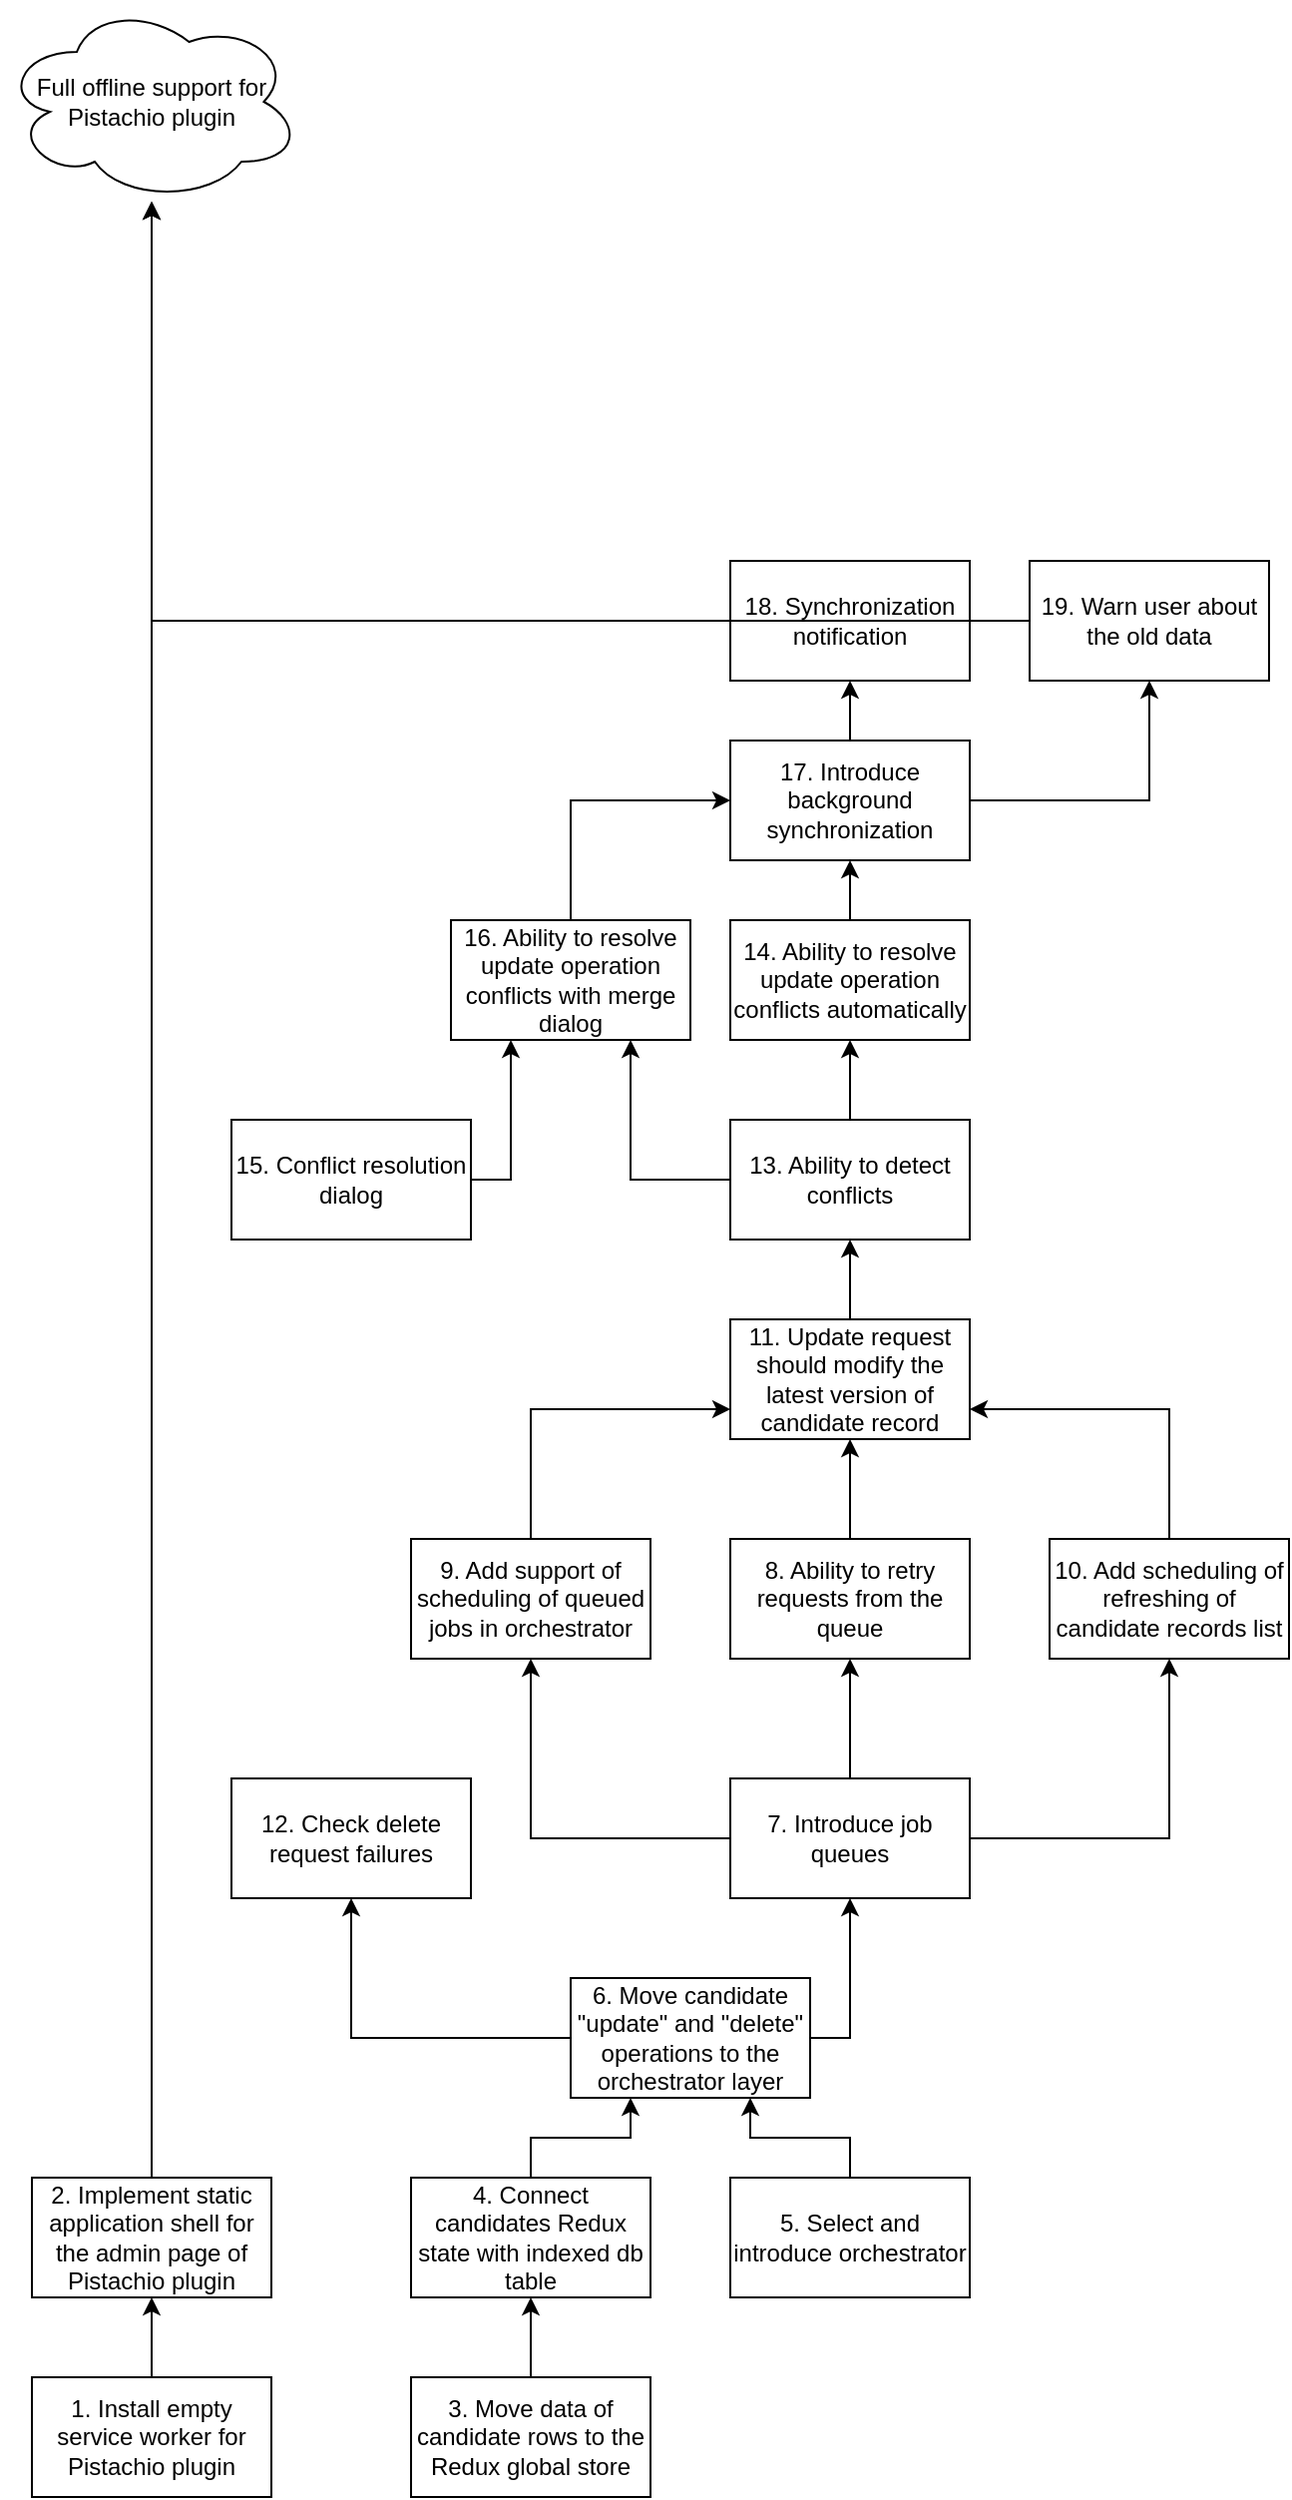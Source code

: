 <mxfile version="20.2.3" type="github">
  <diagram id="1GaKdVyMht3T5XDp56yV" name="Page-1">
    <mxGraphModel dx="1145" dy="1733" grid="1" gridSize="10" guides="1" tooltips="1" connect="1" arrows="1" fold="1" page="1" pageScale="1" pageWidth="850" pageHeight="1100" math="0" shadow="0">
      <root>
        <mxCell id="0" />
        <mxCell id="1" parent="0" />
        <mxCell id="nsW-v02mXw-lNhzaYfIK-1" value="Full offline support for Pistachio plugin" style="ellipse;shape=cloud;whiteSpace=wrap;html=1;" vertex="1" parent="1">
          <mxGeometry x="175" y="-350" width="150" height="100" as="geometry" />
        </mxCell>
        <mxCell id="nsW-v02mXw-lNhzaYfIK-4" style="edgeStyle=orthogonalEdgeStyle;rounded=0;orthogonalLoop=1;jettySize=auto;html=1;entryX=0.5;entryY=1;entryDx=0;entryDy=0;" edge="1" parent="1" source="nsW-v02mXw-lNhzaYfIK-2" target="nsW-v02mXw-lNhzaYfIK-3">
          <mxGeometry relative="1" as="geometry" />
        </mxCell>
        <mxCell id="nsW-v02mXw-lNhzaYfIK-2" value="1. Install empty service worker for Pistachio plugin" style="rounded=0;whiteSpace=wrap;html=1;" vertex="1" parent="1">
          <mxGeometry x="190" y="840" width="120" height="60" as="geometry" />
        </mxCell>
        <mxCell id="nsW-v02mXw-lNhzaYfIK-41" style="edgeStyle=orthogonalEdgeStyle;rounded=0;orthogonalLoop=1;jettySize=auto;html=1;" edge="1" parent="1" source="nsW-v02mXw-lNhzaYfIK-3" target="nsW-v02mXw-lNhzaYfIK-1">
          <mxGeometry relative="1" as="geometry" />
        </mxCell>
        <mxCell id="nsW-v02mXw-lNhzaYfIK-3" value="2. Implement static application shell for the admin page of Pistachio plugin" style="rounded=0;whiteSpace=wrap;html=1;" vertex="1" parent="1">
          <mxGeometry x="190" y="740" width="120" height="60" as="geometry" />
        </mxCell>
        <mxCell id="nsW-v02mXw-lNhzaYfIK-7" style="edgeStyle=orthogonalEdgeStyle;rounded=0;orthogonalLoop=1;jettySize=auto;html=1;entryX=0.5;entryY=1;entryDx=0;entryDy=0;" edge="1" parent="1" source="nsW-v02mXw-lNhzaYfIK-5" target="nsW-v02mXw-lNhzaYfIK-6">
          <mxGeometry relative="1" as="geometry" />
        </mxCell>
        <mxCell id="nsW-v02mXw-lNhzaYfIK-5" value="3. Move data of candidate rows to the Redux global store" style="rounded=0;whiteSpace=wrap;html=1;" vertex="1" parent="1">
          <mxGeometry x="380" y="840" width="120" height="60" as="geometry" />
        </mxCell>
        <mxCell id="nsW-v02mXw-lNhzaYfIK-10" style="edgeStyle=orthogonalEdgeStyle;rounded=0;orthogonalLoop=1;jettySize=auto;html=1;entryX=0.25;entryY=1;entryDx=0;entryDy=0;" edge="1" parent="1" source="nsW-v02mXw-lNhzaYfIK-6" target="nsW-v02mXw-lNhzaYfIK-9">
          <mxGeometry relative="1" as="geometry" />
        </mxCell>
        <mxCell id="nsW-v02mXw-lNhzaYfIK-6" value="4. Connect candidates Redux state with indexed db table" style="rounded=0;whiteSpace=wrap;html=1;" vertex="1" parent="1">
          <mxGeometry x="380" y="740" width="120" height="60" as="geometry" />
        </mxCell>
        <mxCell id="nsW-v02mXw-lNhzaYfIK-11" style="edgeStyle=orthogonalEdgeStyle;rounded=0;orthogonalLoop=1;jettySize=auto;html=1;entryX=0.75;entryY=1;entryDx=0;entryDy=0;" edge="1" parent="1" source="nsW-v02mXw-lNhzaYfIK-8" target="nsW-v02mXw-lNhzaYfIK-9">
          <mxGeometry relative="1" as="geometry" />
        </mxCell>
        <mxCell id="nsW-v02mXw-lNhzaYfIK-13" style="edgeStyle=orthogonalEdgeStyle;rounded=0;orthogonalLoop=1;jettySize=auto;html=1;exitX=1;exitY=0.5;exitDx=0;exitDy=0;entryX=0.5;entryY=1;entryDx=0;entryDy=0;" edge="1" parent="1" source="nsW-v02mXw-lNhzaYfIK-9" target="nsW-v02mXw-lNhzaYfIK-12">
          <mxGeometry relative="1" as="geometry" />
        </mxCell>
        <mxCell id="nsW-v02mXw-lNhzaYfIK-8" value="5. Select and introduce orchestrator" style="rounded=0;whiteSpace=wrap;html=1;" vertex="1" parent="1">
          <mxGeometry x="540" y="740" width="120" height="60" as="geometry" />
        </mxCell>
        <mxCell id="nsW-v02mXw-lNhzaYfIK-26" style="edgeStyle=orthogonalEdgeStyle;rounded=0;orthogonalLoop=1;jettySize=auto;html=1;entryX=0.5;entryY=1;entryDx=0;entryDy=0;" edge="1" parent="1" source="nsW-v02mXw-lNhzaYfIK-9" target="nsW-v02mXw-lNhzaYfIK-25">
          <mxGeometry relative="1" as="geometry" />
        </mxCell>
        <mxCell id="nsW-v02mXw-lNhzaYfIK-9" value="6. Move candidate &quot;update&quot; and &quot;delete&quot; operations to the orchestrator layer" style="rounded=0;whiteSpace=wrap;html=1;" vertex="1" parent="1">
          <mxGeometry x="460" y="640" width="120" height="60" as="geometry" />
        </mxCell>
        <mxCell id="nsW-v02mXw-lNhzaYfIK-15" style="edgeStyle=orthogonalEdgeStyle;rounded=0;orthogonalLoop=1;jettySize=auto;html=1;entryX=0.5;entryY=1;entryDx=0;entryDy=0;" edge="1" parent="1" source="nsW-v02mXw-lNhzaYfIK-12" target="nsW-v02mXw-lNhzaYfIK-14">
          <mxGeometry relative="1" as="geometry" />
        </mxCell>
        <mxCell id="nsW-v02mXw-lNhzaYfIK-17" style="edgeStyle=orthogonalEdgeStyle;rounded=0;orthogonalLoop=1;jettySize=auto;html=1;entryX=0.5;entryY=1;entryDx=0;entryDy=0;exitX=0;exitY=0.5;exitDx=0;exitDy=0;" edge="1" parent="1" source="nsW-v02mXw-lNhzaYfIK-12" target="nsW-v02mXw-lNhzaYfIK-16">
          <mxGeometry relative="1" as="geometry" />
        </mxCell>
        <mxCell id="nsW-v02mXw-lNhzaYfIK-19" style="edgeStyle=orthogonalEdgeStyle;rounded=0;orthogonalLoop=1;jettySize=auto;html=1;entryX=0.5;entryY=1;entryDx=0;entryDy=0;" edge="1" parent="1" source="nsW-v02mXw-lNhzaYfIK-12" target="nsW-v02mXw-lNhzaYfIK-18">
          <mxGeometry relative="1" as="geometry" />
        </mxCell>
        <mxCell id="nsW-v02mXw-lNhzaYfIK-12" value="7. Introduce job queues" style="rounded=0;whiteSpace=wrap;html=1;" vertex="1" parent="1">
          <mxGeometry x="540" y="540" width="120" height="60" as="geometry" />
        </mxCell>
        <mxCell id="nsW-v02mXw-lNhzaYfIK-22" style="edgeStyle=orthogonalEdgeStyle;rounded=0;orthogonalLoop=1;jettySize=auto;html=1;entryX=0.5;entryY=1;entryDx=0;entryDy=0;" edge="1" parent="1" source="nsW-v02mXw-lNhzaYfIK-14" target="nsW-v02mXw-lNhzaYfIK-21">
          <mxGeometry relative="1" as="geometry" />
        </mxCell>
        <mxCell id="nsW-v02mXw-lNhzaYfIK-14" value="8. Ability to retry requests from the queue" style="rounded=0;whiteSpace=wrap;html=1;" vertex="1" parent="1">
          <mxGeometry x="540" y="420" width="120" height="60" as="geometry" />
        </mxCell>
        <mxCell id="nsW-v02mXw-lNhzaYfIK-24" style="edgeStyle=orthogonalEdgeStyle;rounded=0;orthogonalLoop=1;jettySize=auto;html=1;entryX=0;entryY=0.75;entryDx=0;entryDy=0;exitX=0.5;exitY=0;exitDx=0;exitDy=0;" edge="1" parent="1" source="nsW-v02mXw-lNhzaYfIK-16" target="nsW-v02mXw-lNhzaYfIK-21">
          <mxGeometry relative="1" as="geometry" />
        </mxCell>
        <mxCell id="nsW-v02mXw-lNhzaYfIK-16" value="9. Add support of scheduling of queued jobs in orchestrator" style="rounded=0;whiteSpace=wrap;html=1;" vertex="1" parent="1">
          <mxGeometry x="380" y="420" width="120" height="60" as="geometry" />
        </mxCell>
        <mxCell id="nsW-v02mXw-lNhzaYfIK-23" style="edgeStyle=orthogonalEdgeStyle;rounded=0;orthogonalLoop=1;jettySize=auto;html=1;entryX=1;entryY=0.75;entryDx=0;entryDy=0;exitX=0.5;exitY=0;exitDx=0;exitDy=0;" edge="1" parent="1" source="nsW-v02mXw-lNhzaYfIK-18" target="nsW-v02mXw-lNhzaYfIK-21">
          <mxGeometry relative="1" as="geometry" />
        </mxCell>
        <mxCell id="nsW-v02mXw-lNhzaYfIK-18" value="10. Add scheduling of refreshing of candidate records list" style="rounded=0;whiteSpace=wrap;html=1;" vertex="1" parent="1">
          <mxGeometry x="700" y="420" width="120" height="60" as="geometry" />
        </mxCell>
        <mxCell id="nsW-v02mXw-lNhzaYfIK-28" style="edgeStyle=orthogonalEdgeStyle;rounded=0;orthogonalLoop=1;jettySize=auto;html=1;entryX=0.5;entryY=1;entryDx=0;entryDy=0;" edge="1" parent="1" source="nsW-v02mXw-lNhzaYfIK-21" target="nsW-v02mXw-lNhzaYfIK-27">
          <mxGeometry relative="1" as="geometry" />
        </mxCell>
        <mxCell id="nsW-v02mXw-lNhzaYfIK-21" value="11. Update request should modify the latest version of candidate record" style="rounded=0;whiteSpace=wrap;html=1;" vertex="1" parent="1">
          <mxGeometry x="540" y="310" width="120" height="60" as="geometry" />
        </mxCell>
        <mxCell id="nsW-v02mXw-lNhzaYfIK-25" value="12. Check delete request failures" style="rounded=0;whiteSpace=wrap;html=1;" vertex="1" parent="1">
          <mxGeometry x="290" y="540" width="120" height="60" as="geometry" />
        </mxCell>
        <mxCell id="nsW-v02mXw-lNhzaYfIK-30" style="edgeStyle=orthogonalEdgeStyle;rounded=0;orthogonalLoop=1;jettySize=auto;html=1;entryX=0.5;entryY=1;entryDx=0;entryDy=0;" edge="1" parent="1" source="nsW-v02mXw-lNhzaYfIK-27" target="nsW-v02mXw-lNhzaYfIK-29">
          <mxGeometry relative="1" as="geometry" />
        </mxCell>
        <mxCell id="nsW-v02mXw-lNhzaYfIK-34" style="edgeStyle=orthogonalEdgeStyle;rounded=0;orthogonalLoop=1;jettySize=auto;html=1;entryX=0.75;entryY=1;entryDx=0;entryDy=0;" edge="1" parent="1" source="nsW-v02mXw-lNhzaYfIK-27" target="nsW-v02mXw-lNhzaYfIK-33">
          <mxGeometry relative="1" as="geometry" />
        </mxCell>
        <mxCell id="nsW-v02mXw-lNhzaYfIK-27" value="13. Ability to detect conflicts" style="rounded=0;whiteSpace=wrap;html=1;" vertex="1" parent="1">
          <mxGeometry x="540" y="210" width="120" height="60" as="geometry" />
        </mxCell>
        <mxCell id="nsW-v02mXw-lNhzaYfIK-38" style="edgeStyle=orthogonalEdgeStyle;rounded=0;orthogonalLoop=1;jettySize=auto;html=1;entryX=0.5;entryY=1;entryDx=0;entryDy=0;" edge="1" parent="1" source="nsW-v02mXw-lNhzaYfIK-29" target="nsW-v02mXw-lNhzaYfIK-36">
          <mxGeometry relative="1" as="geometry" />
        </mxCell>
        <mxCell id="nsW-v02mXw-lNhzaYfIK-29" value="14. Ability to resolve update operation conflicts automatically" style="rounded=0;whiteSpace=wrap;html=1;" vertex="1" parent="1">
          <mxGeometry x="540" y="110" width="120" height="60" as="geometry" />
        </mxCell>
        <mxCell id="nsW-v02mXw-lNhzaYfIK-35" style="edgeStyle=orthogonalEdgeStyle;rounded=0;orthogonalLoop=1;jettySize=auto;html=1;entryX=0.25;entryY=1;entryDx=0;entryDy=0;exitX=1;exitY=0.5;exitDx=0;exitDy=0;" edge="1" parent="1" source="nsW-v02mXw-lNhzaYfIK-31" target="nsW-v02mXw-lNhzaYfIK-33">
          <mxGeometry relative="1" as="geometry" />
        </mxCell>
        <mxCell id="nsW-v02mXw-lNhzaYfIK-31" value="15. Conflict resolution dialog" style="rounded=0;whiteSpace=wrap;html=1;" vertex="1" parent="1">
          <mxGeometry x="290" y="210" width="120" height="60" as="geometry" />
        </mxCell>
        <mxCell id="nsW-v02mXw-lNhzaYfIK-37" style="edgeStyle=orthogonalEdgeStyle;rounded=0;orthogonalLoop=1;jettySize=auto;html=1;entryX=0;entryY=0.5;entryDx=0;entryDy=0;exitX=0.5;exitY=0;exitDx=0;exitDy=0;" edge="1" parent="1" source="nsW-v02mXw-lNhzaYfIK-33" target="nsW-v02mXw-lNhzaYfIK-36">
          <mxGeometry relative="1" as="geometry" />
        </mxCell>
        <mxCell id="nsW-v02mXw-lNhzaYfIK-33" value="16. Ability to resolve update operation conflicts with merge dialog" style="rounded=0;whiteSpace=wrap;html=1;" vertex="1" parent="1">
          <mxGeometry x="400" y="110" width="120" height="60" as="geometry" />
        </mxCell>
        <mxCell id="nsW-v02mXw-lNhzaYfIK-40" style="edgeStyle=orthogonalEdgeStyle;rounded=0;orthogonalLoop=1;jettySize=auto;html=1;entryX=0.5;entryY=1;entryDx=0;entryDy=0;" edge="1" parent="1" source="nsW-v02mXw-lNhzaYfIK-36" target="nsW-v02mXw-lNhzaYfIK-39">
          <mxGeometry relative="1" as="geometry" />
        </mxCell>
        <mxCell id="nsW-v02mXw-lNhzaYfIK-43" style="edgeStyle=orthogonalEdgeStyle;rounded=0;orthogonalLoop=1;jettySize=auto;html=1;entryX=0.5;entryY=1;entryDx=0;entryDy=0;" edge="1" parent="1" source="nsW-v02mXw-lNhzaYfIK-36" target="nsW-v02mXw-lNhzaYfIK-42">
          <mxGeometry relative="1" as="geometry" />
        </mxCell>
        <mxCell id="nsW-v02mXw-lNhzaYfIK-36" value="17. Introduce background synchronization" style="rounded=0;whiteSpace=wrap;html=1;" vertex="1" parent="1">
          <mxGeometry x="540" y="20" width="120" height="60" as="geometry" />
        </mxCell>
        <mxCell id="nsW-v02mXw-lNhzaYfIK-44" style="edgeStyle=orthogonalEdgeStyle;rounded=0;orthogonalLoop=1;jettySize=auto;html=1;" edge="1" parent="1" source="nsW-v02mXw-lNhzaYfIK-39" target="nsW-v02mXw-lNhzaYfIK-1">
          <mxGeometry relative="1" as="geometry" />
        </mxCell>
        <mxCell id="nsW-v02mXw-lNhzaYfIK-39" value="18. Synchronization notification" style="rounded=0;whiteSpace=wrap;html=1;" vertex="1" parent="1">
          <mxGeometry x="540" y="-70" width="120" height="60" as="geometry" />
        </mxCell>
        <mxCell id="nsW-v02mXw-lNhzaYfIK-45" style="edgeStyle=orthogonalEdgeStyle;rounded=0;orthogonalLoop=1;jettySize=auto;html=1;" edge="1" parent="1" source="nsW-v02mXw-lNhzaYfIK-42" target="nsW-v02mXw-lNhzaYfIK-1">
          <mxGeometry relative="1" as="geometry" />
        </mxCell>
        <mxCell id="nsW-v02mXw-lNhzaYfIK-42" value="19. Warn user about the old data" style="rounded=0;whiteSpace=wrap;html=1;" vertex="1" parent="1">
          <mxGeometry x="690" y="-70" width="120" height="60" as="geometry" />
        </mxCell>
      </root>
    </mxGraphModel>
  </diagram>
</mxfile>
